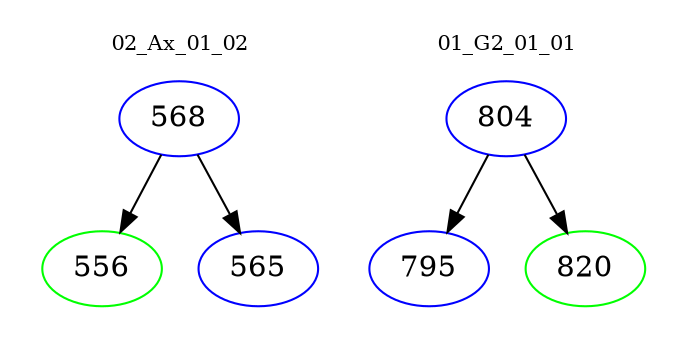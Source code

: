 digraph{
subgraph cluster_0 {
color = white
label = "02_Ax_01_02";
fontsize=10;
T0_568 [label="568", color="blue"]
T0_568 -> T0_556 [color="black"]
T0_556 [label="556", color="green"]
T0_568 -> T0_565 [color="black"]
T0_565 [label="565", color="blue"]
}
subgraph cluster_1 {
color = white
label = "01_G2_01_01";
fontsize=10;
T1_804 [label="804", color="blue"]
T1_804 -> T1_795 [color="black"]
T1_795 [label="795", color="blue"]
T1_804 -> T1_820 [color="black"]
T1_820 [label="820", color="green"]
}
}
